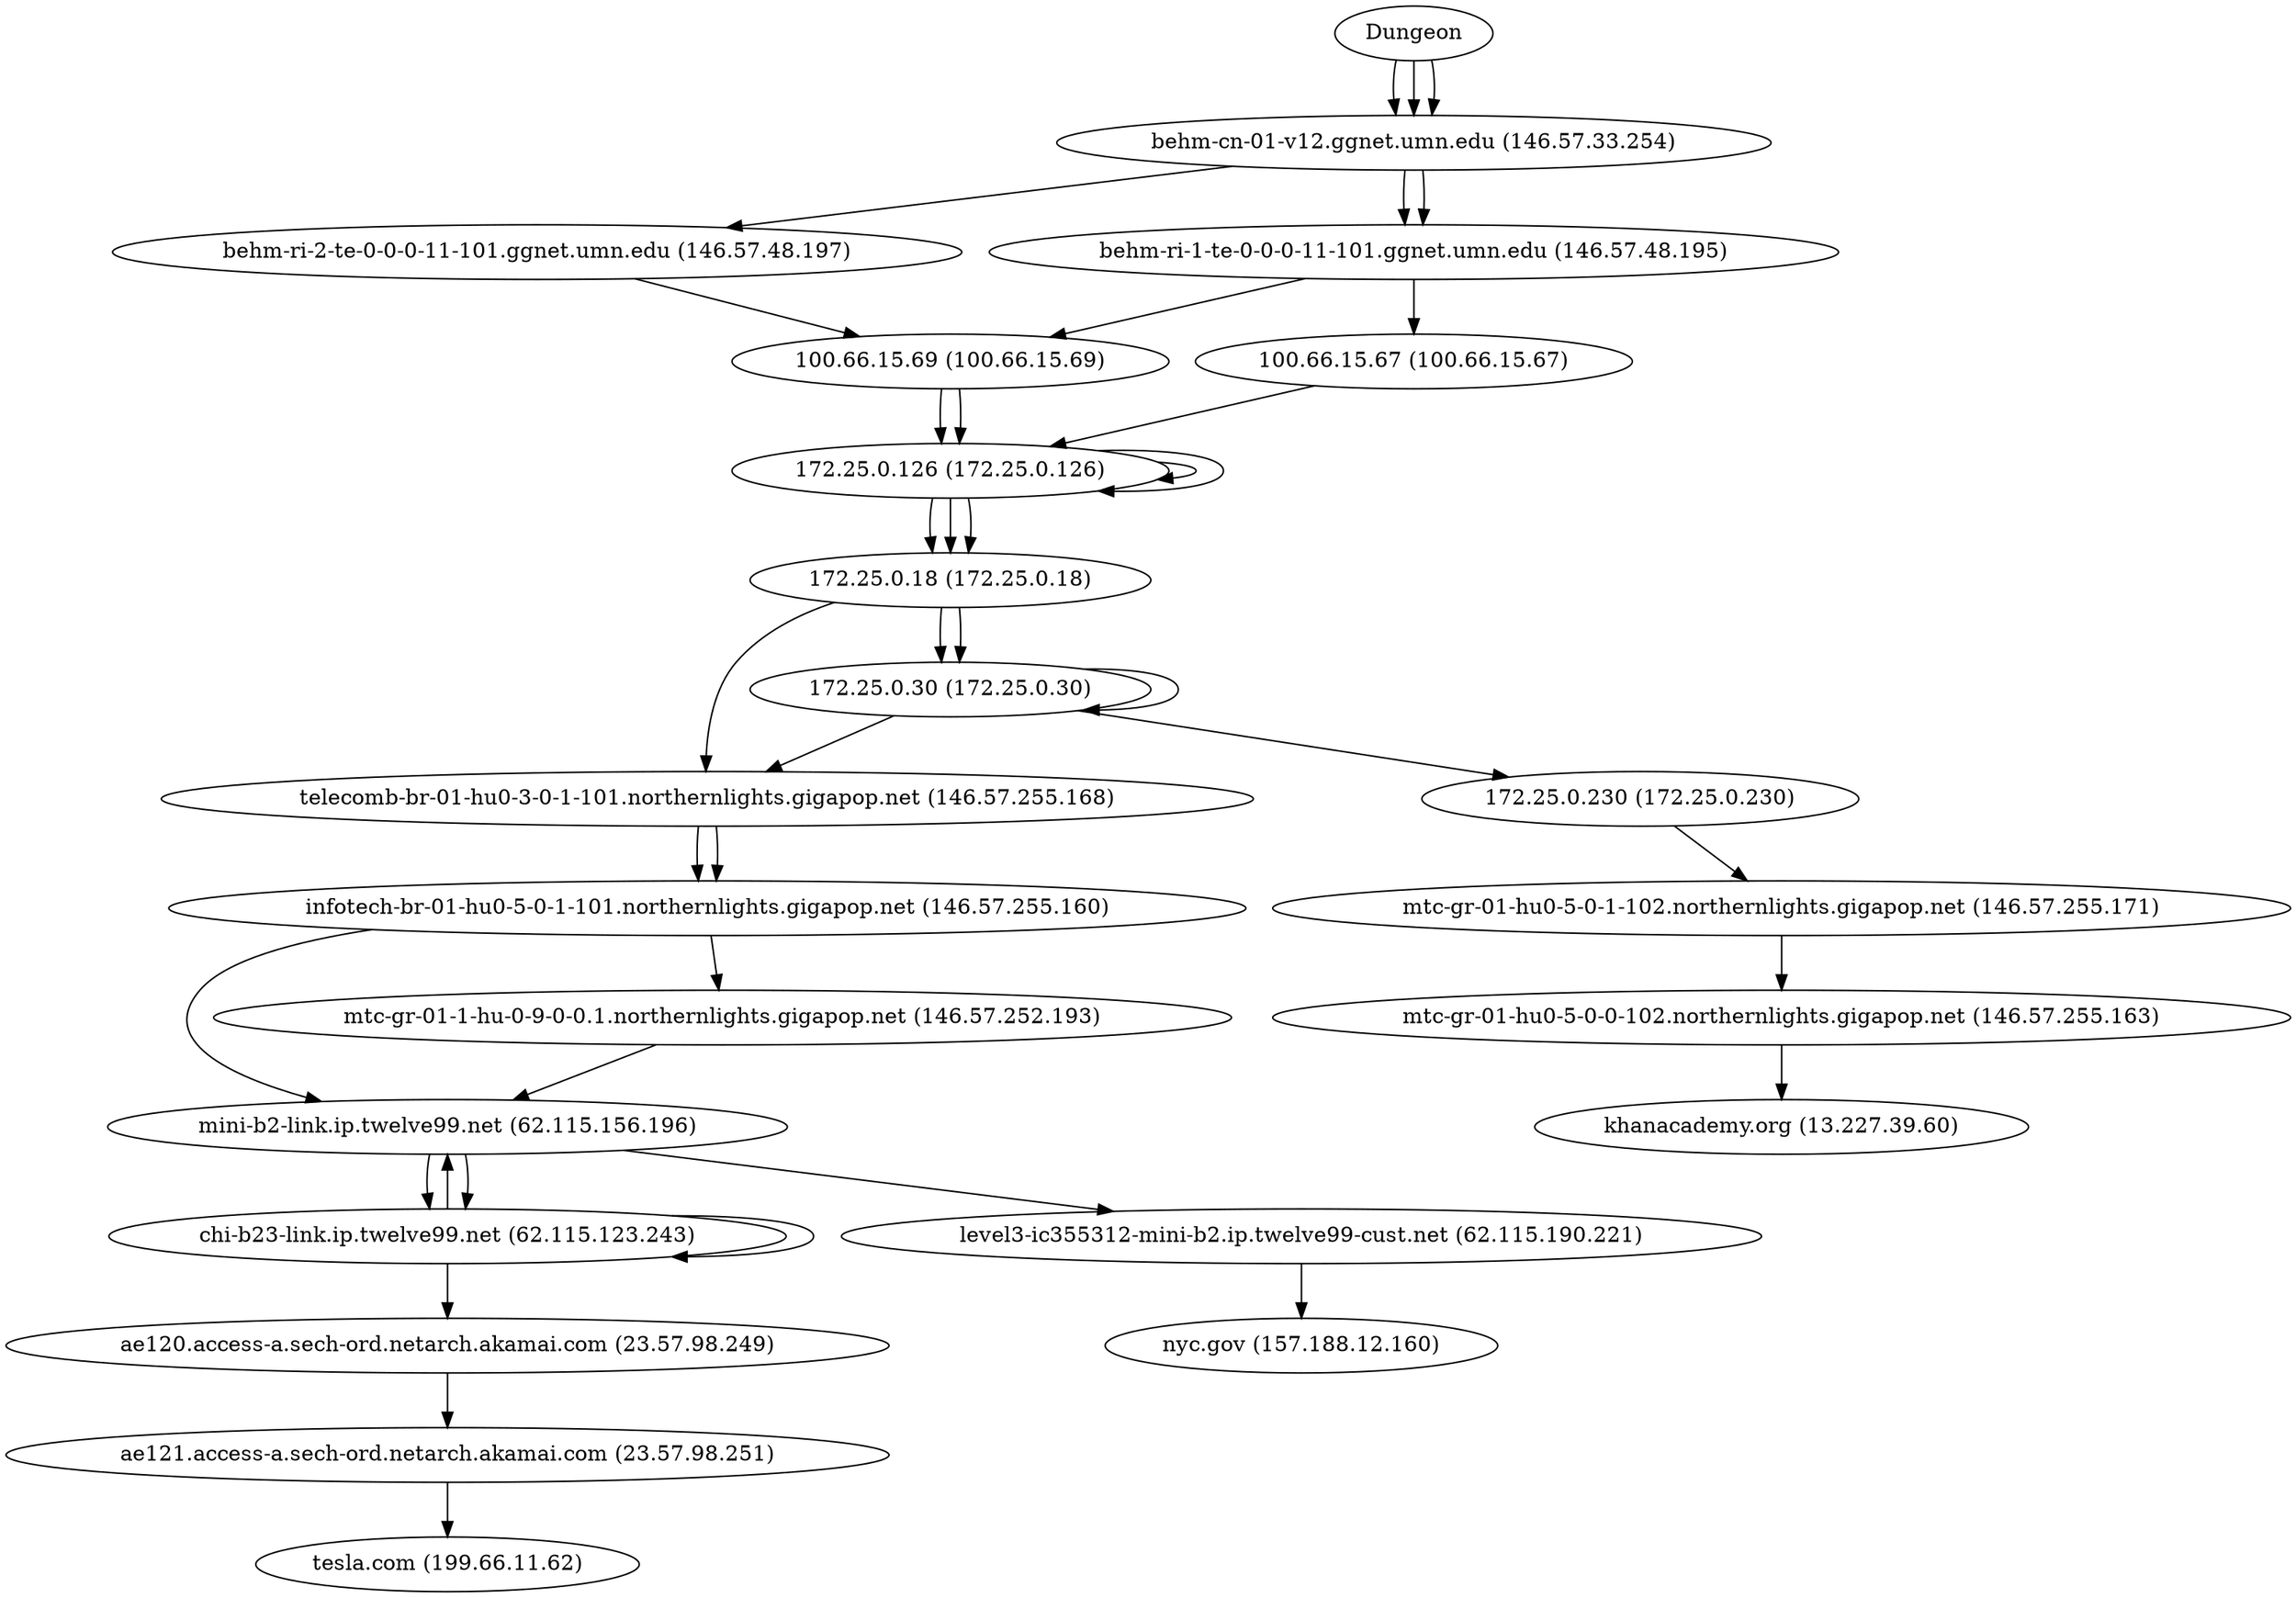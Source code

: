 digraph network {

// traceroute to tesla.com (199.66.11.62), 60 hops max, 60 byte packets
"Dungeon" -> "behm-cn-01-v12.ggnet.umn.edu (146.57.33.254)";
"behm-cn-01-v12.ggnet.umn.edu (146.57.33.254)" -> "behm-ri-2-te-0-0-0-11-101.ggnet.umn.edu (146.57.48.197)";
"behm-ri-2-te-0-0-0-11-101.ggnet.umn.edu (146.57.48.197)" -> "100.66.15.69 (100.66.15.69)";
"100.66.15.69 (100.66.15.69)" -> "172.25.0.126 (172.25.0.126)";
"172.25.0.126 (172.25.0.126)" -> "172.25.0.126 (172.25.0.126)";
"172.25.0.126 (172.25.0.126)" -> "172.25.0.18 (172.25.0.18)";
"172.25.0.18 (172.25.0.18)" -> "telecomb-br-01-hu0-3-0-1-101.northernlights.gigapop.net (146.57.255.168)";
"telecomb-br-01-hu0-3-0-1-101.northernlights.gigapop.net (146.57.255.168)" -> "infotech-br-01-hu0-5-0-1-101.northernlights.gigapop.net (146.57.255.160)";
"infotech-br-01-hu0-5-0-1-101.northernlights.gigapop.net (146.57.255.160)" -> "mini-b2-link.ip.twelve99.net (62.115.156.196)";
"mini-b2-link.ip.twelve99.net (62.115.156.196)" -> "chi-b23-link.ip.twelve99.net (62.115.123.243)";
"chi-b23-link.ip.twelve99.net (62.115.123.243)" -> "mini-b2-link.ip.twelve99.net (62.115.156.196)";
"mini-b2-link.ip.twelve99.net (62.115.156.196)" -> "chi-b23-link.ip.twelve99.net (62.115.123.243)";
"chi-b23-link.ip.twelve99.net (62.115.123.243)" -> "chi-b23-link.ip.twelve99.net (62.115.123.243)";
"chi-b23-link.ip.twelve99.net (62.115.123.243)" -> "ae120.access-a.sech-ord.netarch.akamai.com (23.57.98.249)";
"ae120.access-a.sech-ord.netarch.akamai.com (23.57.98.249)" -> "ae121.access-a.sech-ord.netarch.akamai.com (23.57.98.251)";
"ae121.access-a.sech-ord.netarch.akamai.com (23.57.98.251)" -> "tesla.com (199.66.11.62)";

// traceroute to nyc.gov (157.188.12.160), 60 hops max, 60 byte packets
"Dungeon" -> "behm-cn-01-v12.ggnet.umn.edu (146.57.33.254)";
"behm-cn-01-v12.ggnet.umn.edu (146.57.33.254)" -> "behm-ri-1-te-0-0-0-11-101.ggnet.umn.edu (146.57.48.195)";
"behm-ri-1-te-0-0-0-11-101.ggnet.umn.edu (146.57.48.195)" -> "100.66.15.69 (100.66.15.69)";
"100.66.15.69 (100.66.15.69)" -> "172.25.0.126 (172.25.0.126)";
"172.25.0.126 (172.25.0.126)" -> "172.25.0.18 (172.25.0.18)";
"172.25.0.18 (172.25.0.18)" -> "172.25.0.30 (172.25.0.30)";
"172.25.0.30 (172.25.0.30)" -> "172.25.0.30 (172.25.0.30)";
"172.25.0.30 (172.25.0.30)" -> "telecomb-br-01-hu0-3-0-1-101.northernlights.gigapop.net (146.57.255.168)";
"telecomb-br-01-hu0-3-0-1-101.northernlights.gigapop.net (146.57.255.168)" -> "infotech-br-01-hu0-5-0-1-101.northernlights.gigapop.net (146.57.255.160)";
"infotech-br-01-hu0-5-0-1-101.northernlights.gigapop.net (146.57.255.160)" -> "mtc-gr-01-1-hu-0-9-0-0.1.northernlights.gigapop.net (146.57.252.193)";
"mtc-gr-01-1-hu-0-9-0-0.1.northernlights.gigapop.net (146.57.252.193)" -> "mini-b2-link.ip.twelve99.net (62.115.156.196)";
"mini-b2-link.ip.twelve99.net (62.115.156.196)" -> "level3-ic355312-mini-b2.ip.twelve99-cust.net (62.115.190.221)";
"level3-ic355312-mini-b2.ip.twelve99-cust.net (62.115.190.221)" -> "nyc.gov (157.188.12.160)";

// traceroute to khanacademy.org (13.227.39.60), 60 hops max, 60 byte packets
"Dungeon" -> "behm-cn-01-v12.ggnet.umn.edu (146.57.33.254)";
"behm-cn-01-v12.ggnet.umn.edu (146.57.33.254)" -> "behm-ri-1-te-0-0-0-11-101.ggnet.umn.edu (146.57.48.195)";
"behm-ri-1-te-0-0-0-11-101.ggnet.umn.edu (146.57.48.195)" -> "100.66.15.67 (100.66.15.67)";
"100.66.15.67 (100.66.15.67)" -> "172.25.0.126 (172.25.0.126)";
"172.25.0.126 (172.25.0.126)" -> "172.25.0.126 (172.25.0.126)";
"172.25.0.126 (172.25.0.126)" -> "172.25.0.18 (172.25.0.18)";
"172.25.0.18 (172.25.0.18)" -> "172.25.0.30 (172.25.0.30)";
"172.25.0.30 (172.25.0.30)" -> "172.25.0.230 (172.25.0.230)";
"172.25.0.230 (172.25.0.230)" -> "mtc-gr-01-hu0-5-0-1-102.northernlights.gigapop.net (146.57.255.171)";
"mtc-gr-01-hu0-5-0-1-102.northernlights.gigapop.net (146.57.255.171)" -> "mtc-gr-01-hu0-5-0-0-102.northernlights.gigapop.net (146.57.255.163)";
"mtc-gr-01-hu0-5-0-0-102.northernlights.gigapop.net (146.57.255.163)" -> "khanacademy.org (13.227.39.60)";
}
